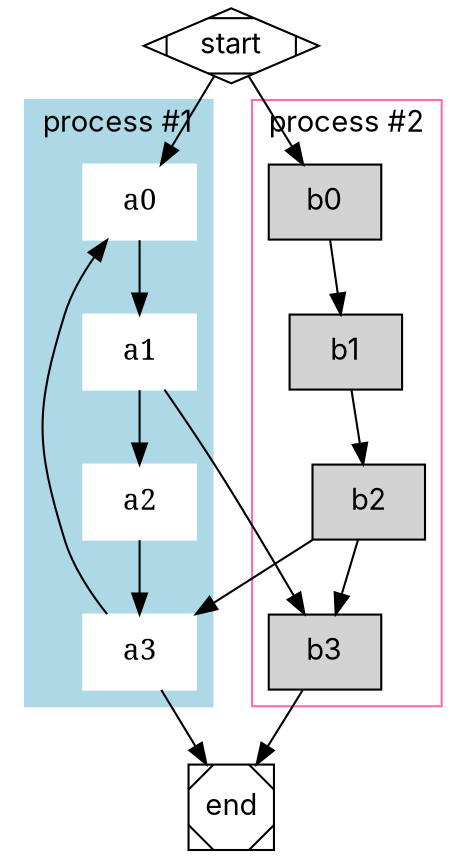 digraph clusters {
  graph [bgcolor=transparent]
  node [shape=rect, fontname="Inter"]
  fontname="Inter";

  subgraph cluster_0 {
    style = filled;
    color = lightblue;
    node [style=filled,color=white,fontname=Georgia];
    a0 -> a1 -> a2 -> a3;
    label = "process #1";
  }

  subgraph cluster_1 {
    node [style=filled];
    b0 -> b1 -> b2 -> b3;
    label = "process #2";
    color = hotpink
  }

  start -> a0;
  start -> b0;
  a1 -> b3;
  b2 -> a3;
  a3 -> a0;
  a3 -> end;
  b3 -> end;

  start [shape=Mdiamond];
  end [shape=Msquare];
}
